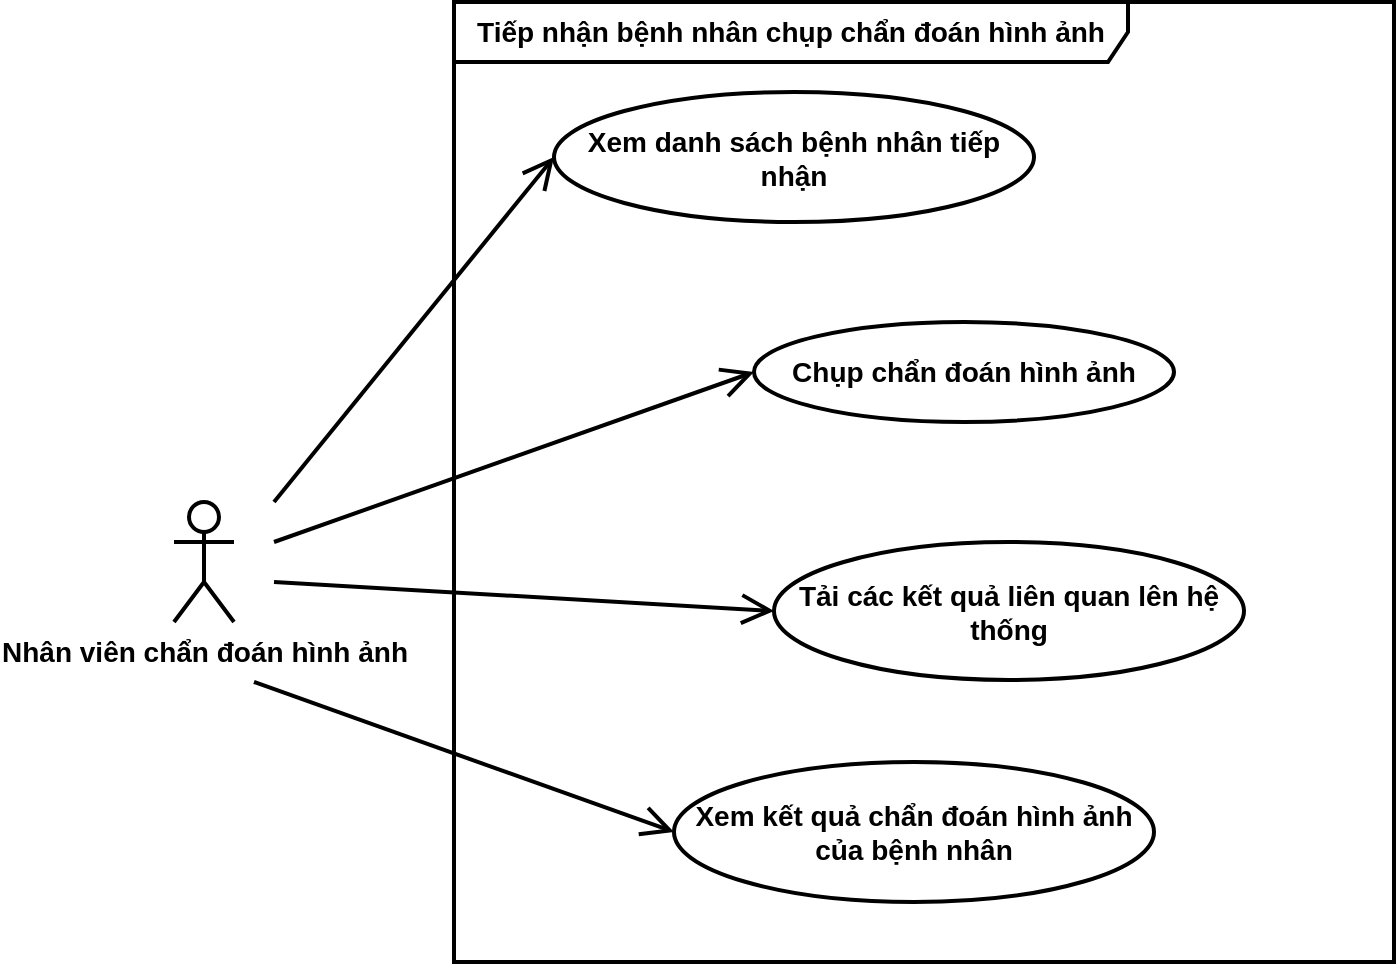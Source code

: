 <mxfile version="14.7.7" type="device"><diagram id="5TjDpNKFNTvNRS_urH6H" name="Page-1"><mxGraphModel dx="1422" dy="737" grid="1" gridSize="10" guides="1" tooltips="1" connect="1" arrows="1" fold="1" page="1" pageScale="1" pageWidth="1169" pageHeight="827" math="0" shadow="0"><root><mxCell id="0"/><mxCell id="1" parent="0"/><mxCell id="vZyuBYzHl5-VVv6gWlTD-1" value="Tiếp nhận bệnh nhân chụp chẩn đoán hình ảnh" style="shape=umlFrame;whiteSpace=wrap;html=1;width=337;height=30;fontSize=14;fontStyle=1;labelBackgroundColor=none;strokeWidth=2;" vertex="1" parent="1"><mxGeometry x="370" y="130" width="470" height="480" as="geometry"/></mxCell><mxCell id="vZyuBYzHl5-VVv6gWlTD-2" value="Nhân viên chẩn đoán hình ảnh" style="shape=umlActor;verticalLabelPosition=bottom;verticalAlign=top;html=1;fontSize=14;fontStyle=1;labelBackgroundColor=none;strokeWidth=2;" vertex="1" parent="1"><mxGeometry x="230" y="380" width="30" height="60" as="geometry"/></mxCell><mxCell id="vZyuBYzHl5-VVv6gWlTD-3" value="Xem danh sách bệnh nhân tiếp nhận" style="ellipse;whiteSpace=wrap;html=1;fontSize=14;fontStyle=1;labelBackgroundColor=none;strokeWidth=2;" vertex="1" parent="1"><mxGeometry x="420" y="175" width="240" height="65" as="geometry"/></mxCell><mxCell id="vZyuBYzHl5-VVv6gWlTD-4" value="Xem kết quả chẩn đoán hình ảnh của bệnh nhân" style="ellipse;whiteSpace=wrap;html=1;fontSize=14;fontStyle=1;labelBackgroundColor=none;strokeWidth=2;" vertex="1" parent="1"><mxGeometry x="480" y="510" width="240" height="70" as="geometry"/></mxCell><mxCell id="vZyuBYzHl5-VVv6gWlTD-5" value="" style="endArrow=open;endFill=1;endSize=12;html=1;entryX=0;entryY=0.5;entryDx=0;entryDy=0;fontSize=14;fontStyle=1;labelBackgroundColor=none;strokeWidth=2;" edge="1" parent="1" target="vZyuBYzHl5-VVv6gWlTD-3"><mxGeometry width="160" relative="1" as="geometry"><mxPoint x="280" y="380" as="sourcePoint"/><mxPoint x="838" y="380" as="targetPoint"/></mxGeometry></mxCell><mxCell id="vZyuBYzHl5-VVv6gWlTD-6" value="Tải các kết quả liên quan lên hệ thống" style="ellipse;whiteSpace=wrap;html=1;fontSize=14;fontStyle=1;labelBackgroundColor=none;strokeWidth=2;" vertex="1" parent="1"><mxGeometry x="530" y="400" width="235" height="69" as="geometry"/></mxCell><mxCell id="vZyuBYzHl5-VVv6gWlTD-7" value="&lt;b&gt;Chụp chẩn đoán hình ảnh&lt;/b&gt;" style="ellipse;whiteSpace=wrap;html=1;labelBackgroundColor=none;fontSize=14;strokeWidth=2;" vertex="1" parent="1"><mxGeometry x="520" y="290" width="210" height="50" as="geometry"/></mxCell><mxCell id="vZyuBYzHl5-VVv6gWlTD-8" value="" style="endArrow=open;endFill=1;endSize=12;html=1;entryX=0;entryY=0.5;entryDx=0;entryDy=0;fontSize=14;fontStyle=1;labelBackgroundColor=none;strokeWidth=2;" edge="1" parent="1" target="vZyuBYzHl5-VVv6gWlTD-7"><mxGeometry width="160" relative="1" as="geometry"><mxPoint x="280" y="400" as="sourcePoint"/><mxPoint x="436" y="220" as="targetPoint"/></mxGeometry></mxCell><mxCell id="vZyuBYzHl5-VVv6gWlTD-9" value="" style="endArrow=open;endFill=1;endSize=12;html=1;entryX=0;entryY=0.5;entryDx=0;entryDy=0;fontSize=14;fontStyle=1;labelBackgroundColor=none;strokeWidth=2;" edge="1" parent="1" target="vZyuBYzHl5-VVv6gWlTD-6"><mxGeometry width="160" relative="1" as="geometry"><mxPoint x="280" y="420" as="sourcePoint"/><mxPoint x="420" y="315" as="targetPoint"/></mxGeometry></mxCell><mxCell id="vZyuBYzHl5-VVv6gWlTD-10" value="" style="endArrow=open;endFill=1;endSize=12;html=1;entryX=0;entryY=0.5;entryDx=0;entryDy=0;fontSize=14;fontStyle=1;labelBackgroundColor=none;strokeWidth=2;" edge="1" parent="1" target="vZyuBYzHl5-VVv6gWlTD-4"><mxGeometry width="160" relative="1" as="geometry"><mxPoint x="270" y="470" as="sourcePoint"/><mxPoint x="394" y="435" as="targetPoint"/></mxGeometry></mxCell></root></mxGraphModel></diagram></mxfile>